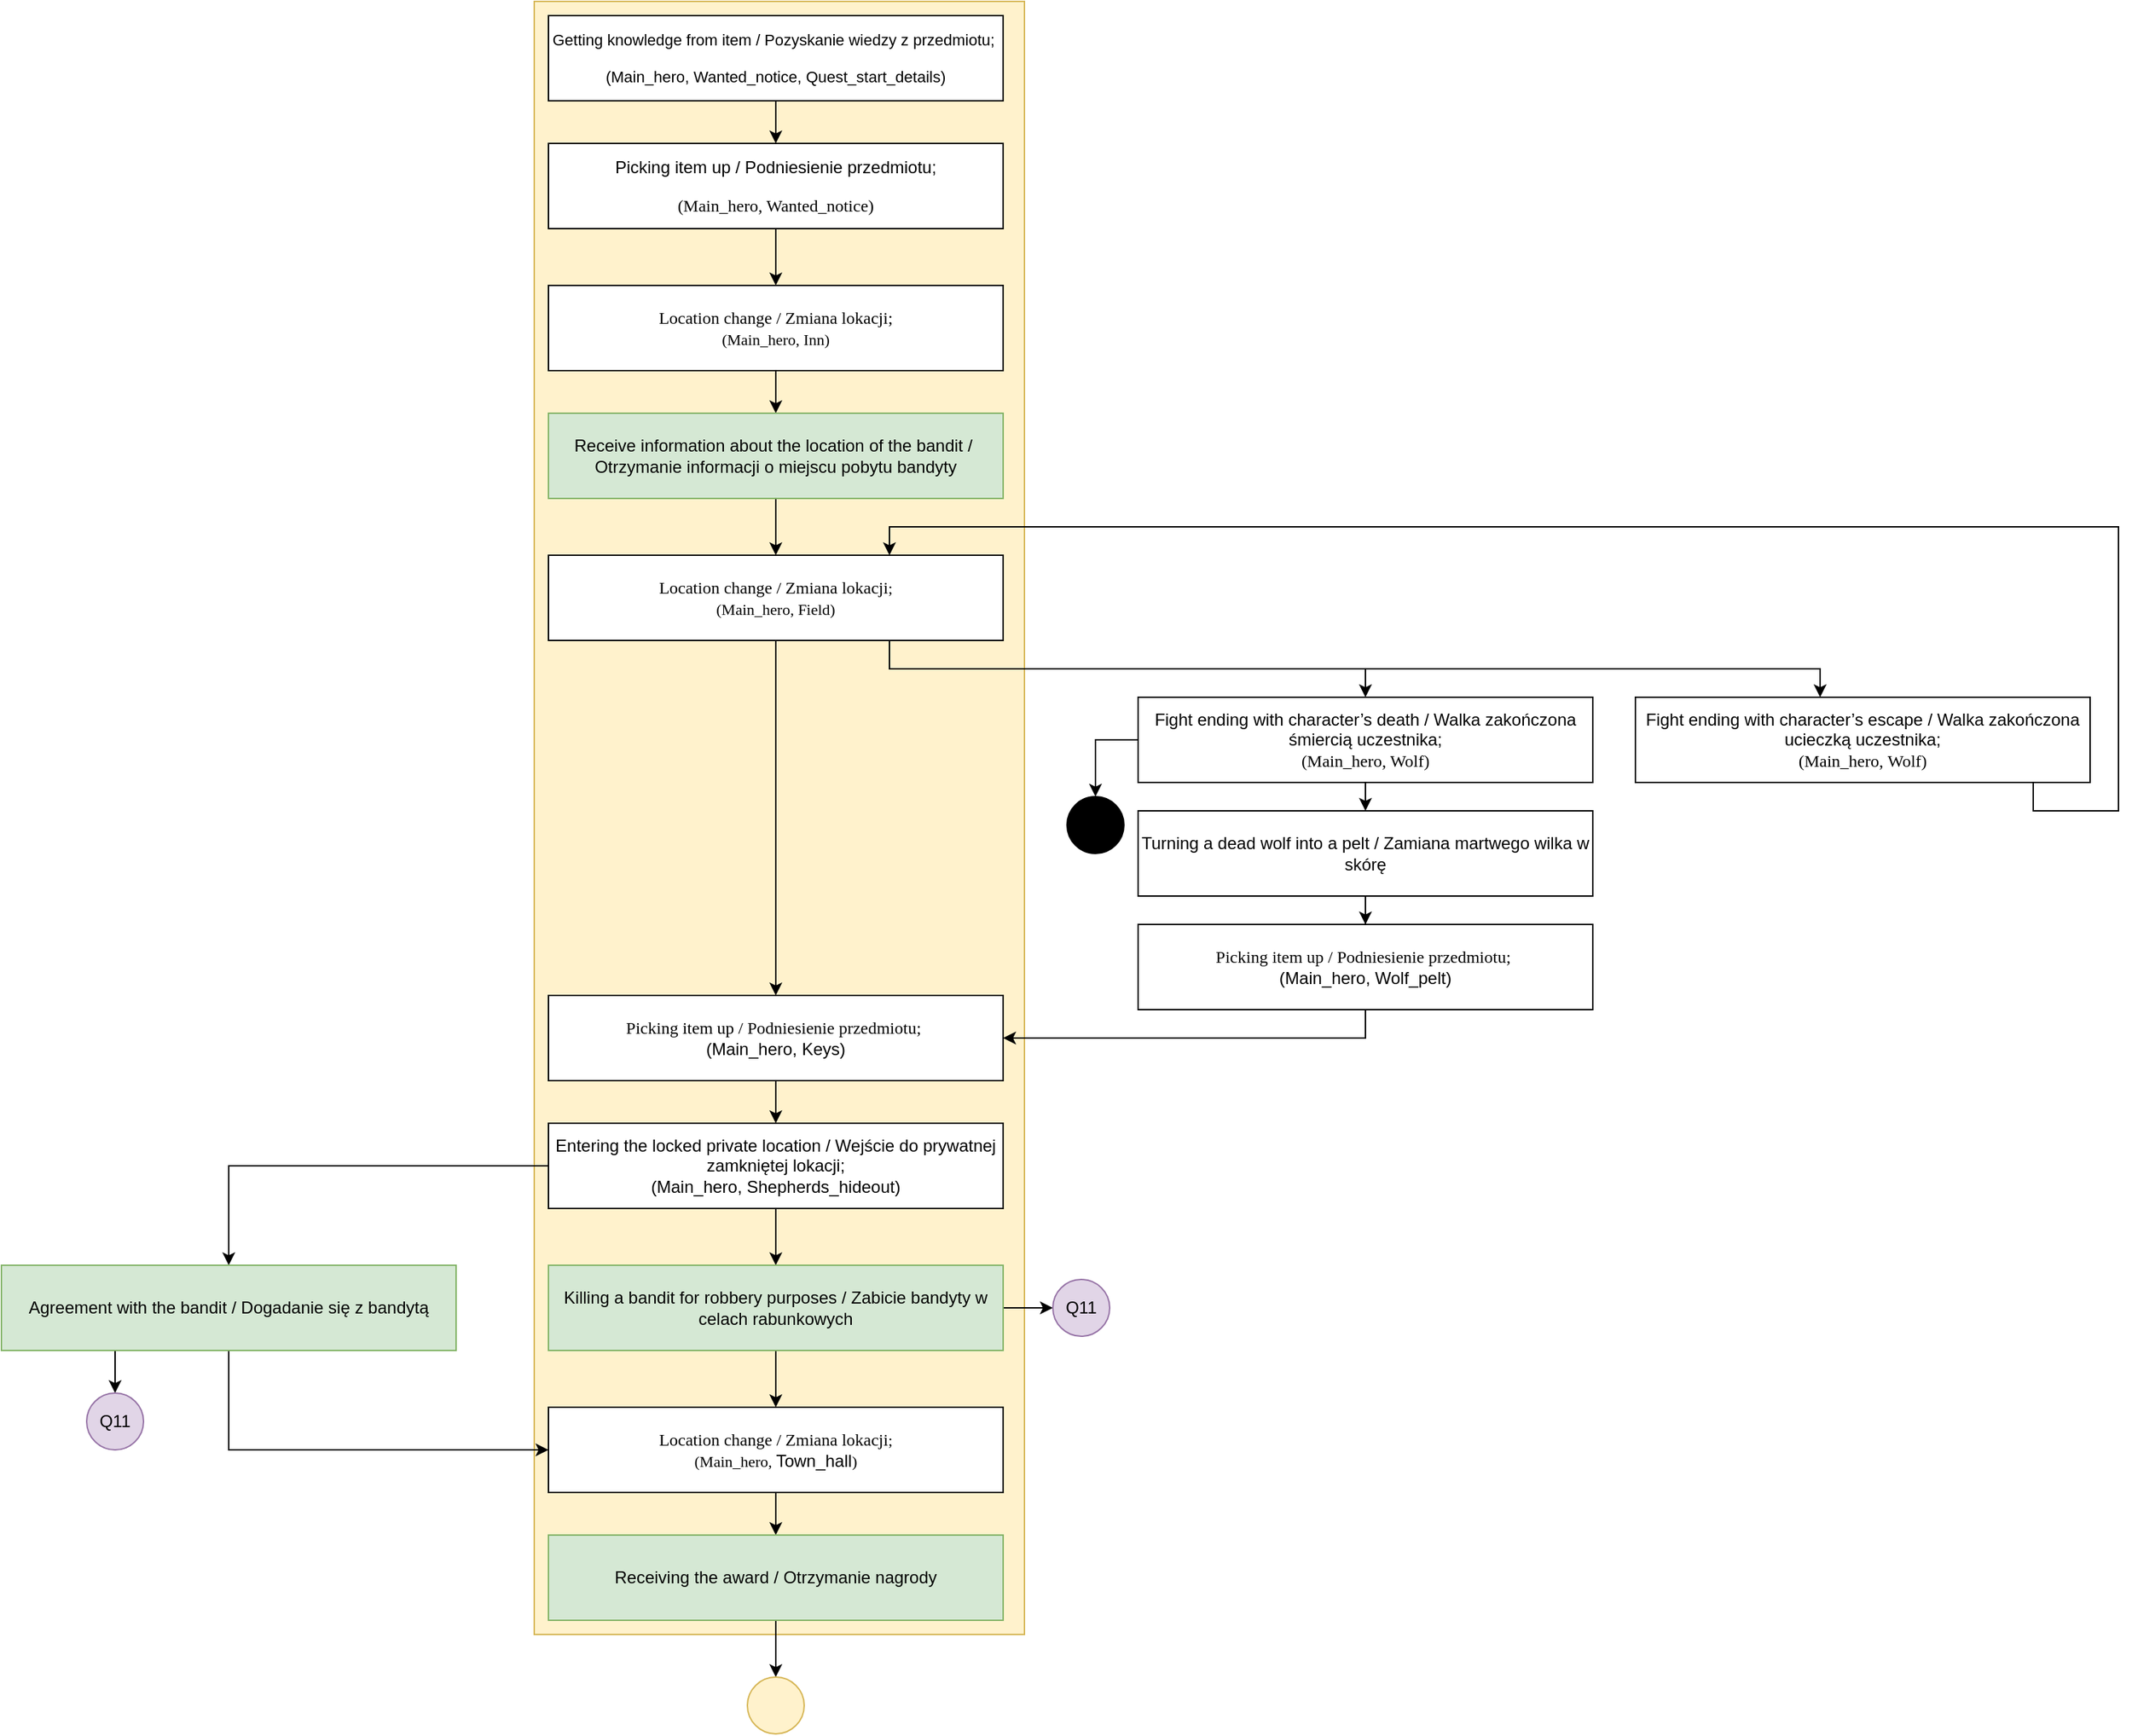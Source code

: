 <mxfile version="14.5.1" type="device"><diagram id="7md_JrZkC-WvN0rK2hAJ" name="Diagram historii"><mxGraphModel dx="2153" dy="926" grid="1" gridSize="10" guides="1" tooltips="1" connect="1" arrows="1" fold="1" page="1" pageScale="1" pageWidth="827" pageHeight="1169" math="0" shadow="0"><root><mxCell id="0"/><mxCell id="1" parent="0"/><mxCell id="BnvGyo8wncRa3Vh3cQOL-1" value="" style="rounded=0;whiteSpace=wrap;html=1;fillColor=#fff2cc;strokeColor=#d6b656;" parent="1" vertex="1"><mxGeometry x="-445" width="345" height="1150" as="geometry"/></mxCell><mxCell id="p7ra1MwhOEqy60r1C19w-2" style="edgeStyle=orthogonalEdgeStyle;rounded=0;orthogonalLoop=1;jettySize=auto;html=1;entryX=0.5;entryY=0;entryDx=0;entryDy=0;" parent="1" source="BnvGyo8wncRa3Vh3cQOL-3" target="BnvGyo8wncRa3Vh3cQOL-7" edge="1"><mxGeometry relative="1" as="geometry"/></mxCell><mxCell id="BnvGyo8wncRa3Vh3cQOL-3" value="&lt;p&gt;Picking item up / Podniesienie przedmiotu;&lt;span style=&quot;background-color: initial; font-family: Verdana;&quot;&gt;&lt;br&gt;&lt;/span&gt;&lt;/p&gt;&lt;p&gt;&lt;span style=&quot;background-color: initial; font-family: Verdana;&quot;&gt;(Main_hero, Wanted_notice)&lt;/span&gt;&lt;/p&gt;" style="rounded=0;whiteSpace=wrap;html=1;" parent="1" vertex="1"><mxGeometry x="-435" y="100" width="320" height="60" as="geometry"/></mxCell><mxCell id="DLDo--5g9ea-QF3PVr6d-6" style="edgeStyle=orthogonalEdgeStyle;rounded=0;orthogonalLoop=1;jettySize=auto;html=1;entryX=0.5;entryY=0;entryDx=0;entryDy=0;" parent="1" source="BnvGyo8wncRa3Vh3cQOL-7" target="BnvGyo8wncRa3Vh3cQOL-9" edge="1"><mxGeometry relative="1" as="geometry"/></mxCell><mxCell id="BnvGyo8wncRa3Vh3cQOL-7" value="&lt;p style=&quot;line-height: 120%;&quot;&gt;&lt;/p&gt;&lt;div&gt;&lt;font face=&quot;Verdana&quot;&gt;Location change / Zmiana lokacji;&lt;/font&gt;&lt;/div&gt;&lt;div&gt;&lt;font style=&quot;font-size: 11px;&quot; face=&quot;Verdana&quot;&gt;(Main_hero, Inn)&lt;/font&gt;&lt;/div&gt;&lt;p&gt;&lt;/p&gt;&lt;p&gt;&lt;/p&gt;" style="rounded=0;whiteSpace=wrap;html=1;" parent="1" vertex="1"><mxGeometry x="-435" y="200" width="320" height="60" as="geometry"/></mxCell><mxCell id="wFD2cDtyUWiXU3GHbKnZ-4" style="edgeStyle=orthogonalEdgeStyle;rounded=0;orthogonalLoop=1;jettySize=auto;html=1;entryX=0.5;entryY=0;entryDx=0;entryDy=0;" parent="1" source="BnvGyo8wncRa3Vh3cQOL-9" target="BnvGyo8wncRa3Vh3cQOL-12" edge="1"><mxGeometry relative="1" as="geometry"/></mxCell><mxCell id="BnvGyo8wncRa3Vh3cQOL-9" value="&lt;div align=&quot;center&quot;&gt;&lt;font style=&quot;font-size: 11px;&quot; face=&quot;Verdana&quot;&gt;&lt;/font&gt;Receive information about the location of the bandit /&amp;nbsp;&lt;/div&gt;Otrzymanie informacji o miejscu pobytu bandyty&lt;div align=&quot;center&quot;&gt;&lt;/div&gt;" style="rounded=0;whiteSpace=wrap;html=1;fillColor=#d5e8d4;strokeColor=#82b366;align=center;" parent="1" vertex="1"><mxGeometry x="-435" y="290" width="320" height="60" as="geometry"/></mxCell><mxCell id="Wi-5YBtamQb514GhNT8R-9" style="rounded=0;orthogonalLoop=1;jettySize=auto;html=1;entryX=0.5;entryY=0;entryDx=0;entryDy=0;exitX=0.75;exitY=1;exitDx=0;exitDy=0;edgeStyle=orthogonalEdgeStyle;" parent="1" source="BnvGyo8wncRa3Vh3cQOL-12" target="BnvGyo8wncRa3Vh3cQOL-17" edge="1"><mxGeometry relative="1" as="geometry"><Array as="points"><mxPoint x="-195" y="470"/><mxPoint x="140" y="470"/></Array></mxGeometry></mxCell><mxCell id="Wi-5YBtamQb514GhNT8R-10" style="edgeStyle=orthogonalEdgeStyle;rounded=0;orthogonalLoop=1;jettySize=auto;html=1;entryX=0.5;entryY=0;entryDx=0;entryDy=0;" parent="1" source="BnvGyo8wncRa3Vh3cQOL-12" target="BnvGyo8wncRa3Vh3cQOL-34" edge="1"><mxGeometry relative="1" as="geometry"/></mxCell><mxCell id="Wi-5YBtamQb514GhNT8R-11" style="rounded=0;orthogonalLoop=1;jettySize=auto;html=1;edgeStyle=orthogonalEdgeStyle;exitX=0.75;exitY=1;exitDx=0;exitDy=0;" parent="1" source="BnvGyo8wncRa3Vh3cQOL-12" target="BnvGyo8wncRa3Vh3cQOL-19" edge="1"><mxGeometry relative="1" as="geometry"><Array as="points"><mxPoint x="-195" y="470"/><mxPoint x="460" y="470"/></Array></mxGeometry></mxCell><mxCell id="BnvGyo8wncRa3Vh3cQOL-12" value="&lt;font face=&quot;Verdana&quot;&gt;Location change / Zmiana lokacji&lt;/font&gt;&lt;span style=&quot;font-size: 11px; font-family: Verdana; background-color: initial;&quot;&gt;;&lt;/span&gt;&lt;font face=&quot;Verdana&quot;&gt;&lt;br&gt;&lt;/font&gt;&lt;font style=&quot;font-size: 11px;&quot; face=&quot;Verdana&quot;&gt;(Main_hero, Field)&lt;/font&gt;" style="rounded=0;whiteSpace=wrap;html=1;align=center;" parent="1" vertex="1"><mxGeometry x="-435" y="390" width="320" height="60" as="geometry"/></mxCell><mxCell id="BnvGyo8wncRa3Vh3cQOL-15" value="" style="rounded=0;orthogonalLoop=1;jettySize=auto;html=1;" parent="1" source="BnvGyo8wncRa3Vh3cQOL-17" target="BnvGyo8wncRa3Vh3cQOL-21" edge="1"><mxGeometry relative="1" as="geometry"/></mxCell><mxCell id="BnvGyo8wncRa3Vh3cQOL-16" value="" style="edgeStyle=orthogonalEdgeStyle;rounded=0;orthogonalLoop=1;jettySize=auto;html=1;" parent="1" source="BnvGyo8wncRa3Vh3cQOL-17" target="BnvGyo8wncRa3Vh3cQOL-22" edge="1"><mxGeometry relative="1" as="geometry"/></mxCell><mxCell id="BnvGyo8wncRa3Vh3cQOL-17" value="&lt;span style=&quot;background-color: initial;&quot;&gt;Fight ending with character’s death / Walka zakończona śmiercią uczestnika;&lt;/span&gt;&lt;br&gt;&lt;div&gt;&lt;font face=&quot;Verdana&quot;&gt;(Main_hero, Wolf)&lt;/font&gt;&lt;/div&gt;" style="rounded=0;whiteSpace=wrap;html=1;" parent="1" vertex="1"><mxGeometry x="-20" y="490" width="320" height="60" as="geometry"/></mxCell><mxCell id="TGDF1tcgJxm8MrFAfAUh-8" style="rounded=0;orthogonalLoop=1;jettySize=auto;html=1;exitX=0.5;exitY=1;exitDx=0;exitDy=0;edgeStyle=orthogonalEdgeStyle;entryX=0.75;entryY=0;entryDx=0;entryDy=0;" parent="1" source="BnvGyo8wncRa3Vh3cQOL-19" target="BnvGyo8wncRa3Vh3cQOL-12" edge="1"><mxGeometry relative="1" as="geometry"><Array as="points"><mxPoint x="610" y="550"/><mxPoint x="610" y="570"/><mxPoint x="670" y="570"/><mxPoint x="670" y="370"/><mxPoint x="-195" y="370"/></Array></mxGeometry></mxCell><mxCell id="BnvGyo8wncRa3Vh3cQOL-19" value="&lt;div&gt;Fight ending with character’s escape / Walka zakończona ucieczką uczestnika;&lt;br&gt;&lt;/div&gt;&lt;div&gt;&lt;font face=&quot;Verdana&quot;&gt;(Main_hero,&amp;nbsp;Wolf)&lt;/font&gt;&lt;/div&gt;" style="rounded=0;whiteSpace=wrap;html=1;" parent="1" vertex="1"><mxGeometry x="330" y="490" width="320" height="60" as="geometry"/></mxCell><mxCell id="BnvGyo8wncRa3Vh3cQOL-20" value="" style="edgeStyle=orthogonalEdgeStyle;rounded=0;orthogonalLoop=1;jettySize=auto;html=1;" parent="1" source="BnvGyo8wncRa3Vh3cQOL-21" target="BnvGyo8wncRa3Vh3cQOL-28" edge="1"><mxGeometry relative="1" as="geometry"/></mxCell><mxCell id="BnvGyo8wncRa3Vh3cQOL-21" value="&lt;div&gt;&lt;span style=&quot;background-color: initial;&quot;&gt;Turning a dead wolf into a pelt / Zamiana martwego wilka w skórę&lt;/span&gt;&lt;br&gt;&lt;/div&gt;" style="rounded=0;whiteSpace=wrap;html=1;" parent="1" vertex="1"><mxGeometry x="-20" y="570" width="320" height="60" as="geometry"/></mxCell><mxCell id="BnvGyo8wncRa3Vh3cQOL-22" value="" style="ellipse;whiteSpace=wrap;html=1;rounded=0;fillColor=#000000;" parent="1" vertex="1"><mxGeometry x="-70" y="560" width="40" height="40" as="geometry"/></mxCell><mxCell id="TGDF1tcgJxm8MrFAfAUh-9" style="edgeStyle=orthogonalEdgeStyle;rounded=0;orthogonalLoop=1;jettySize=auto;html=1;entryX=0.5;entryY=0;entryDx=0;entryDy=0;" parent="1" source="BnvGyo8wncRa3Vh3cQOL-26" target="BnvGyo8wncRa3Vh3cQOL-41" edge="1"><mxGeometry relative="1" as="geometry"/></mxCell><mxCell id="6jrEZd46YnG0H2ZN2DnM-6" style="edgeStyle=orthogonalEdgeStyle;rounded=0;orthogonalLoop=1;jettySize=auto;html=1;entryX=0.5;entryY=0;entryDx=0;entryDy=0;" parent="1" source="BnvGyo8wncRa3Vh3cQOL-26" target="6jrEZd46YnG0H2ZN2DnM-1" edge="1"><mxGeometry relative="1" as="geometry"/></mxCell><mxCell id="BnvGyo8wncRa3Vh3cQOL-26" value="&lt;div&gt;Entering the locked private location / Wejście do prywatnej zamkniętej lokacji;&lt;/div&gt;&lt;div&gt;(Main_hero, Shepherds_hideout)&lt;br&gt;&lt;/div&gt;" style="rounded=0;whiteSpace=wrap;html=1;" parent="1" vertex="1"><mxGeometry x="-435" y="790" width="320" height="60" as="geometry"/></mxCell><mxCell id="TGDF1tcgJxm8MrFAfAUh-15" style="rounded=0;orthogonalLoop=1;jettySize=auto;html=1;exitX=0.5;exitY=1;exitDx=0;exitDy=0;edgeStyle=orthogonalEdgeStyle;" parent="1" source="BnvGyo8wncRa3Vh3cQOL-28" target="BnvGyo8wncRa3Vh3cQOL-34" edge="1"><mxGeometry relative="1" as="geometry"/></mxCell><mxCell id="BnvGyo8wncRa3Vh3cQOL-28" value="&lt;div style=&quot;border-color: var(--border-color);&quot;&gt;&lt;font style=&quot;border-color: var(--border-color);&quot; face=&quot;Verdana&quot;&gt;Picking item up / Podniesienie przedmiotu;&amp;nbsp;&lt;/font&gt;&lt;/div&gt;(Main_hero,&amp;nbsp;Wolf_pelt&lt;span style=&quot;background-color: initial;&quot;&gt;)&lt;/span&gt;" style="rounded=0;whiteSpace=wrap;html=1;" parent="1" vertex="1"><mxGeometry x="-20" y="650" width="320" height="60" as="geometry"/></mxCell><mxCell id="BnvGyo8wncRa3Vh3cQOL-33" value="" style="edgeStyle=orthogonalEdgeStyle;rounded=0;orthogonalLoop=1;jettySize=auto;html=1;" parent="1" source="BnvGyo8wncRa3Vh3cQOL-34" target="BnvGyo8wncRa3Vh3cQOL-26" edge="1"><mxGeometry relative="1" as="geometry"/></mxCell><mxCell id="BnvGyo8wncRa3Vh3cQOL-34" value="&lt;div style=&quot;border-color: var(--border-color);&quot;&gt;&lt;font style=&quot;border-color: var(--border-color);&quot; face=&quot;Verdana&quot;&gt;Picking item up / Podniesienie przedmiotu;&amp;nbsp;&lt;/font&gt;&lt;/div&gt;(Main_hero, Keys)&lt;div style=&quot;border-color: var(--border-color);&quot; align=&quot;center&quot;&gt;&lt;/div&gt;" style="rounded=0;whiteSpace=wrap;html=1;" parent="1" vertex="1"><mxGeometry x="-435" y="700" width="320" height="60" as="geometry"/></mxCell><mxCell id="TGDF1tcgJxm8MrFAfAUh-19" style="edgeStyle=orthogonalEdgeStyle;rounded=0;orthogonalLoop=1;jettySize=auto;html=1;entryX=0;entryY=0.5;entryDx=0;entryDy=0;" parent="1" source="BnvGyo8wncRa3Vh3cQOL-41" target="BnvGyo8wncRa3Vh3cQOL-57" edge="1"><mxGeometry relative="1" as="geometry"><Array as="points"><mxPoint x="-660" y="1020"/></Array></mxGeometry></mxCell><mxCell id="TGDF1tcgJxm8MrFAfAUh-23" style="rounded=0;orthogonalLoop=1;jettySize=auto;html=1;exitX=0.25;exitY=1;exitDx=0;exitDy=0;" parent="1" source="BnvGyo8wncRa3Vh3cQOL-41" target="TGDF1tcgJxm8MrFAfAUh-11" edge="1"><mxGeometry relative="1" as="geometry"/></mxCell><mxCell id="BnvGyo8wncRa3Vh3cQOL-41" value="Agreement with the bandit / Dogadanie się z bandytą" style="rounded=0;whiteSpace=wrap;html=1;fillColor=#d5e8d4;strokeColor=#82b366;" parent="1" vertex="1"><mxGeometry x="-820" y="890" width="320" height="60" as="geometry"/></mxCell><mxCell id="BnvGyo8wncRa3Vh3cQOL-56" value="" style="edgeStyle=orthogonalEdgeStyle;rounded=0;orthogonalLoop=1;jettySize=auto;html=1;fontSize=11;" parent="1" source="BnvGyo8wncRa3Vh3cQOL-57" target="BnvGyo8wncRa3Vh3cQOL-59" edge="1"><mxGeometry relative="1" as="geometry"/></mxCell><mxCell id="BnvGyo8wncRa3Vh3cQOL-57" value="&lt;font face=&quot;Verdana&quot;&gt;Location change / Zmiana lokacji&lt;/font&gt;&lt;span style=&quot;font-size: 11px; font-family: Verdana; background-color: initial;&quot;&gt;;&lt;/span&gt;&lt;font face=&quot;Verdana&quot;&gt;&lt;br&gt;&lt;/font&gt;&lt;font style=&quot;font-size: 11px;&quot; face=&quot;Verdana&quot;&gt;(Main_hero, &lt;/font&gt;&lt;font style=&quot;&quot; face=&quot;sans-serif&quot;&gt;Town_hall&lt;/font&gt;&lt;font style=&quot;font-size: 11px;&quot; face=&quot;Verdana&quot;&gt;)&lt;/font&gt;&lt;font face=&quot;Verdana&quot;&gt;&lt;br&gt;&lt;/font&gt;" style="rounded=0;whiteSpace=wrap;html=1;" parent="1" vertex="1"><mxGeometry x="-435" y="990" width="320" height="60" as="geometry"/></mxCell><mxCell id="BnvGyo8wncRa3Vh3cQOL-58" value="" style="edgeStyle=orthogonalEdgeStyle;rounded=0;orthogonalLoop=1;jettySize=auto;html=1;fontSize=22;" parent="1" source="BnvGyo8wncRa3Vh3cQOL-59" target="BnvGyo8wncRa3Vh3cQOL-61" edge="1"><mxGeometry relative="1" as="geometry"/></mxCell><mxCell id="BnvGyo8wncRa3Vh3cQOL-59" value="&lt;div&gt;Receiving the award / Otrzymanie nagrody &lt;br&gt;&lt;/div&gt;" style="rounded=0;whiteSpace=wrap;html=1;fillColor=#d5e8d4;strokeColor=#82b366;" parent="1" vertex="1"><mxGeometry x="-435" y="1080" width="320" height="60" as="geometry"/></mxCell><mxCell id="BnvGyo8wncRa3Vh3cQOL-61" value="" style="ellipse;whiteSpace=wrap;html=1;rounded=0;fillColor=#fff2cc;strokeColor=#d6b656;aspect=fixed;" parent="1" vertex="1"><mxGeometry x="-295" y="1180" width="40" height="40" as="geometry"/></mxCell><mxCell id="p7ra1MwhOEqy60r1C19w-1" style="edgeStyle=orthogonalEdgeStyle;rounded=0;orthogonalLoop=1;jettySize=auto;html=1;entryX=0.5;entryY=0;entryDx=0;entryDy=0;" parent="1" source="TGDF1tcgJxm8MrFAfAUh-5" target="BnvGyo8wncRa3Vh3cQOL-3" edge="1"><mxGeometry relative="1" as="geometry"/></mxCell><mxCell id="TGDF1tcgJxm8MrFAfAUh-5" value="Getting knowledge from item / Pozyskanie wiedzy z przedmiotu; &#10;&#10;(Main_hero, Wanted_notice, Quest_start_details)" style="rounded=0;strokeWidth=1;fontSize=11;labelPosition=center;verticalLabelPosition=middle;align=center;verticalAlign=middle;spacing=2;whiteSpace=wrap;" parent="1" vertex="1"><mxGeometry x="-435" y="10" width="320" height="60" as="geometry"/></mxCell><mxCell id="TGDF1tcgJxm8MrFAfAUh-11" value="Q11" style="ellipse;whiteSpace=wrap;html=1;rounded=0;fillColor=#e1d5e7;strokeColor=#9673a6;aspect=fixed;" parent="1" vertex="1"><mxGeometry x="-760" y="980" width="40" height="40" as="geometry"/></mxCell><mxCell id="6jrEZd46YnG0H2ZN2DnM-3" style="edgeStyle=orthogonalEdgeStyle;rounded=0;orthogonalLoop=1;jettySize=auto;html=1;entryX=0.5;entryY=0;entryDx=0;entryDy=0;" parent="1" source="6jrEZd46YnG0H2ZN2DnM-1" target="BnvGyo8wncRa3Vh3cQOL-57" edge="1"><mxGeometry relative="1" as="geometry"/></mxCell><mxCell id="1clzaF0eWIxe34vEnFgZ-2" style="edgeStyle=orthogonalEdgeStyle;rounded=0;orthogonalLoop=1;jettySize=auto;html=1;exitX=1;exitY=0.5;exitDx=0;exitDy=0;" parent="1" source="6jrEZd46YnG0H2ZN2DnM-1" target="1clzaF0eWIxe34vEnFgZ-1" edge="1"><mxGeometry relative="1" as="geometry"/></mxCell><mxCell id="6jrEZd46YnG0H2ZN2DnM-1" value="&lt;div&gt;&lt;div&gt;Killing a bandit for robbery purposes / Zabicie bandyty w celach rabunkowych&lt;br&gt;&lt;/div&gt;&lt;/div&gt;" style="rounded=0;whiteSpace=wrap;html=1;fillColor=#d5e8d4;strokeColor=#82b366;" parent="1" vertex="1"><mxGeometry x="-435" y="890" width="320" height="60" as="geometry"/></mxCell><mxCell id="1clzaF0eWIxe34vEnFgZ-1" value="Q11" style="ellipse;whiteSpace=wrap;html=1;rounded=0;fillColor=#e1d5e7;strokeColor=#9673a6;aspect=fixed;" parent="1" vertex="1"><mxGeometry x="-80" y="900" width="40" height="40" as="geometry"/></mxCell></root></mxGraphModel></diagram></mxfile>
